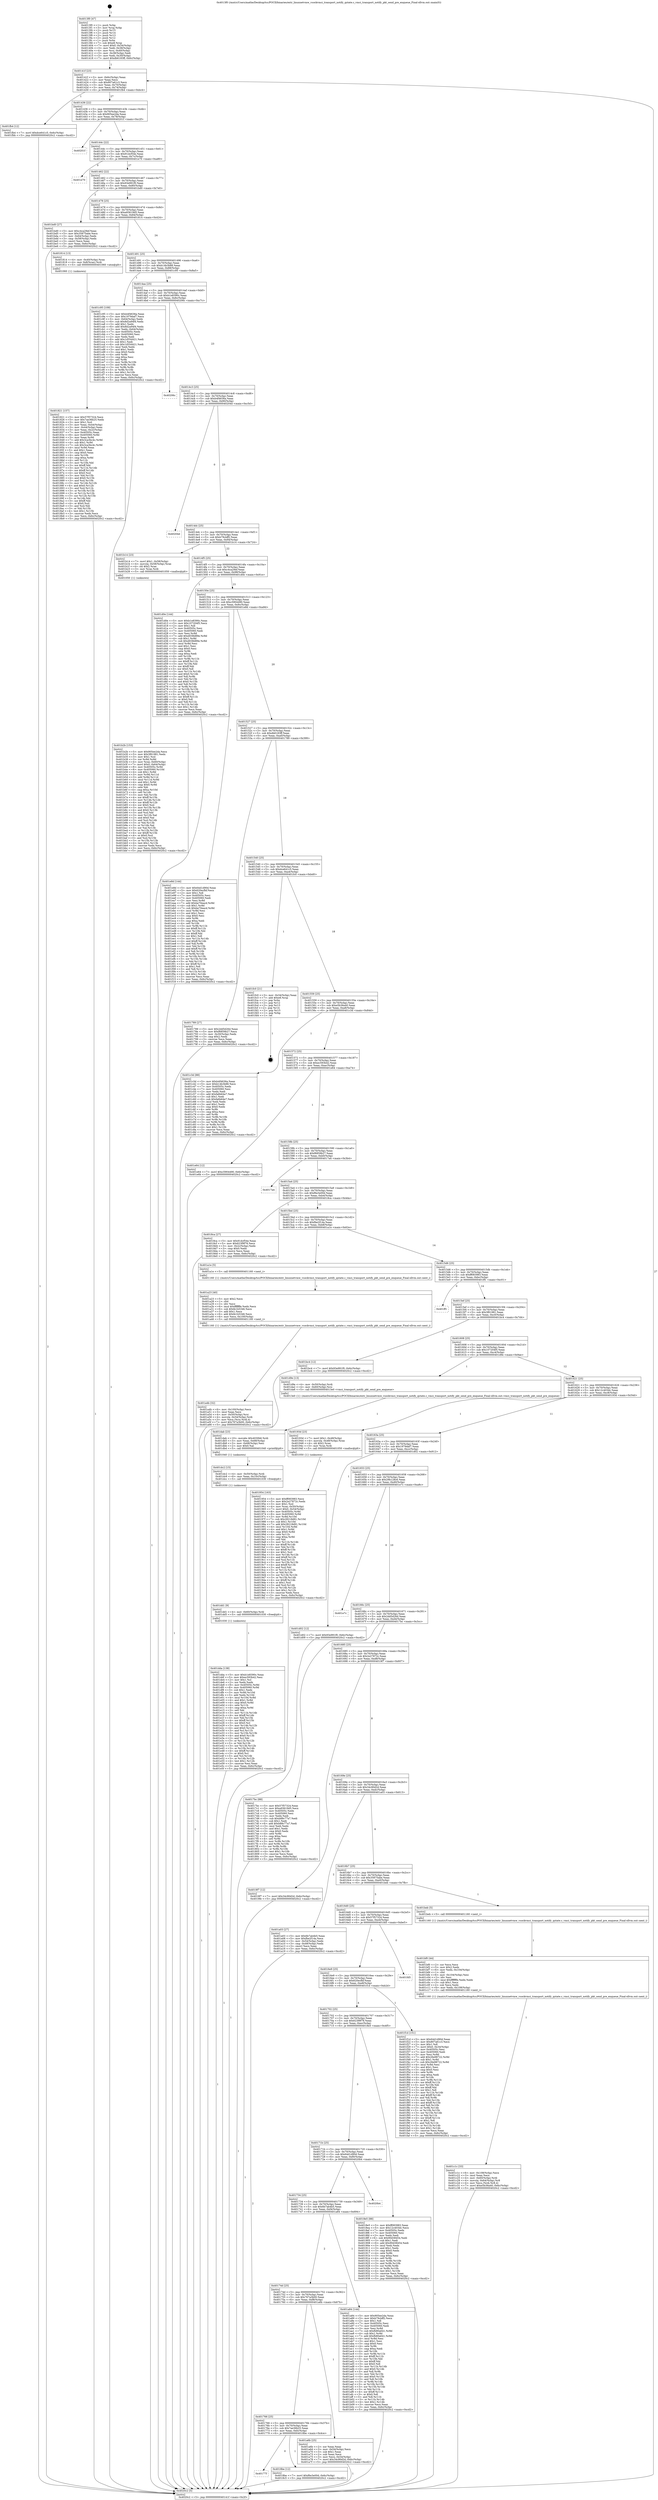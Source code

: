 digraph "0x4013f0" {
  label = "0x4013f0 (/mnt/c/Users/mathe/Desktop/tcc/POCII/binaries/extr_linuxnetvmw_vsockvmci_transport_notify_qstate.c_vmci_transport_notify_pkt_send_pre_enqueue_Final-ollvm.out::main(0))"
  labelloc = "t"
  node[shape=record]

  Entry [label="",width=0.3,height=0.3,shape=circle,fillcolor=black,style=filled]
  "0x40141f" [label="{
     0x40141f [23]\l
     | [instrs]\l
     &nbsp;&nbsp;0x40141f \<+3\>: mov -0x6c(%rbp),%eax\l
     &nbsp;&nbsp;0x401422 \<+2\>: mov %eax,%ecx\l
     &nbsp;&nbsp;0x401424 \<+6\>: sub $0x807a61c3,%ecx\l
     &nbsp;&nbsp;0x40142a \<+3\>: mov %eax,-0x70(%rbp)\l
     &nbsp;&nbsp;0x40142d \<+3\>: mov %ecx,-0x74(%rbp)\l
     &nbsp;&nbsp;0x401430 \<+6\>: je 0000000000401fb4 \<main+0xbc4\>\l
  }"]
  "0x401fb4" [label="{
     0x401fb4 [12]\l
     | [instrs]\l
     &nbsp;&nbsp;0x401fb4 \<+7\>: movl $0xdce641c5,-0x6c(%rbp)\l
     &nbsp;&nbsp;0x401fbb \<+5\>: jmp 00000000004020c2 \<main+0xcd2\>\l
  }"]
  "0x401436" [label="{
     0x401436 [22]\l
     | [instrs]\l
     &nbsp;&nbsp;0x401436 \<+5\>: jmp 000000000040143b \<main+0x4b\>\l
     &nbsp;&nbsp;0x40143b \<+3\>: mov -0x70(%rbp),%eax\l
     &nbsp;&nbsp;0x40143e \<+5\>: sub $0x905ee2da,%eax\l
     &nbsp;&nbsp;0x401443 \<+3\>: mov %eax,-0x78(%rbp)\l
     &nbsp;&nbsp;0x401446 \<+6\>: je 000000000040201f \<main+0xc2f\>\l
  }"]
  Exit [label="",width=0.3,height=0.3,shape=circle,fillcolor=black,style=filled,peripheries=2]
  "0x40201f" [label="{
     0x40201f\l
  }", style=dashed]
  "0x40144c" [label="{
     0x40144c [22]\l
     | [instrs]\l
     &nbsp;&nbsp;0x40144c \<+5\>: jmp 0000000000401451 \<main+0x61\>\l
     &nbsp;&nbsp;0x401451 \<+3\>: mov -0x70(%rbp),%eax\l
     &nbsp;&nbsp;0x401454 \<+5\>: sub $0x91dcf54e,%eax\l
     &nbsp;&nbsp;0x401459 \<+3\>: mov %eax,-0x7c(%rbp)\l
     &nbsp;&nbsp;0x40145c \<+6\>: je 0000000000401e70 \<main+0xa80\>\l
  }"]
  "0x401dda" [label="{
     0x401dda [138]\l
     | [instrs]\l
     &nbsp;&nbsp;0x401dda \<+5\>: mov $0xb1e8390c,%eax\l
     &nbsp;&nbsp;0x401ddf \<+5\>: mov $0xec593b42,%esi\l
     &nbsp;&nbsp;0x401de4 \<+2\>: mov $0x1,%cl\l
     &nbsp;&nbsp;0x401de6 \<+2\>: xor %edx,%edx\l
     &nbsp;&nbsp;0x401de8 \<+8\>: mov 0x40505c,%r8d\l
     &nbsp;&nbsp;0x401df0 \<+8\>: mov 0x405060,%r9d\l
     &nbsp;&nbsp;0x401df8 \<+3\>: sub $0x1,%edx\l
     &nbsp;&nbsp;0x401dfb \<+3\>: mov %r8d,%r10d\l
     &nbsp;&nbsp;0x401dfe \<+3\>: add %edx,%r10d\l
     &nbsp;&nbsp;0x401e01 \<+4\>: imul %r10d,%r8d\l
     &nbsp;&nbsp;0x401e05 \<+4\>: and $0x1,%r8d\l
     &nbsp;&nbsp;0x401e09 \<+4\>: cmp $0x0,%r8d\l
     &nbsp;&nbsp;0x401e0d \<+4\>: sete %r11b\l
     &nbsp;&nbsp;0x401e11 \<+4\>: cmp $0xa,%r9d\l
     &nbsp;&nbsp;0x401e15 \<+3\>: setl %bl\l
     &nbsp;&nbsp;0x401e18 \<+3\>: mov %r11b,%r14b\l
     &nbsp;&nbsp;0x401e1b \<+4\>: xor $0xff,%r14b\l
     &nbsp;&nbsp;0x401e1f \<+3\>: mov %bl,%r15b\l
     &nbsp;&nbsp;0x401e22 \<+4\>: xor $0xff,%r15b\l
     &nbsp;&nbsp;0x401e26 \<+3\>: xor $0x0,%cl\l
     &nbsp;&nbsp;0x401e29 \<+3\>: mov %r14b,%r12b\l
     &nbsp;&nbsp;0x401e2c \<+4\>: and $0x0,%r12b\l
     &nbsp;&nbsp;0x401e30 \<+3\>: and %cl,%r11b\l
     &nbsp;&nbsp;0x401e33 \<+3\>: mov %r15b,%r13b\l
     &nbsp;&nbsp;0x401e36 \<+4\>: and $0x0,%r13b\l
     &nbsp;&nbsp;0x401e3a \<+2\>: and %cl,%bl\l
     &nbsp;&nbsp;0x401e3c \<+3\>: or %r11b,%r12b\l
     &nbsp;&nbsp;0x401e3f \<+3\>: or %bl,%r13b\l
     &nbsp;&nbsp;0x401e42 \<+3\>: xor %r13b,%r12b\l
     &nbsp;&nbsp;0x401e45 \<+3\>: or %r15b,%r14b\l
     &nbsp;&nbsp;0x401e48 \<+4\>: xor $0xff,%r14b\l
     &nbsp;&nbsp;0x401e4c \<+3\>: or $0x0,%cl\l
     &nbsp;&nbsp;0x401e4f \<+3\>: and %cl,%r14b\l
     &nbsp;&nbsp;0x401e52 \<+3\>: or %r14b,%r12b\l
     &nbsp;&nbsp;0x401e55 \<+4\>: test $0x1,%r12b\l
     &nbsp;&nbsp;0x401e59 \<+3\>: cmovne %esi,%eax\l
     &nbsp;&nbsp;0x401e5c \<+3\>: mov %eax,-0x6c(%rbp)\l
     &nbsp;&nbsp;0x401e5f \<+5\>: jmp 00000000004020c2 \<main+0xcd2\>\l
  }"]
  "0x401e70" [label="{
     0x401e70\l
  }", style=dashed]
  "0x401462" [label="{
     0x401462 [22]\l
     | [instrs]\l
     &nbsp;&nbsp;0x401462 \<+5\>: jmp 0000000000401467 \<main+0x77\>\l
     &nbsp;&nbsp;0x401467 \<+3\>: mov -0x70(%rbp),%eax\l
     &nbsp;&nbsp;0x40146a \<+5\>: sub $0x93e991f0,%eax\l
     &nbsp;&nbsp;0x40146f \<+3\>: mov %eax,-0x80(%rbp)\l
     &nbsp;&nbsp;0x401472 \<+6\>: je 0000000000401bd0 \<main+0x7e0\>\l
  }"]
  "0x401dd1" [label="{
     0x401dd1 [9]\l
     | [instrs]\l
     &nbsp;&nbsp;0x401dd1 \<+4\>: mov -0x60(%rbp),%rdi\l
     &nbsp;&nbsp;0x401dd5 \<+5\>: call 0000000000401030 \<free@plt\>\l
     | [calls]\l
     &nbsp;&nbsp;0x401030 \{1\} (unknown)\l
  }"]
  "0x401bd0" [label="{
     0x401bd0 [27]\l
     | [instrs]\l
     &nbsp;&nbsp;0x401bd0 \<+5\>: mov $0xc4ca29ef,%eax\l
     &nbsp;&nbsp;0x401bd5 \<+5\>: mov $0x35875abe,%ecx\l
     &nbsp;&nbsp;0x401bda \<+3\>: mov -0x64(%rbp),%edx\l
     &nbsp;&nbsp;0x401bdd \<+3\>: cmp -0x58(%rbp),%edx\l
     &nbsp;&nbsp;0x401be0 \<+3\>: cmovl %ecx,%eax\l
     &nbsp;&nbsp;0x401be3 \<+3\>: mov %eax,-0x6c(%rbp)\l
     &nbsp;&nbsp;0x401be6 \<+5\>: jmp 00000000004020c2 \<main+0xcd2\>\l
  }"]
  "0x401478" [label="{
     0x401478 [25]\l
     | [instrs]\l
     &nbsp;&nbsp;0x401478 \<+5\>: jmp 000000000040147d \<main+0x8d\>\l
     &nbsp;&nbsp;0x40147d \<+3\>: mov -0x70(%rbp),%eax\l
     &nbsp;&nbsp;0x401480 \<+5\>: sub $0xa93619d5,%eax\l
     &nbsp;&nbsp;0x401485 \<+6\>: mov %eax,-0x84(%rbp)\l
     &nbsp;&nbsp;0x40148b \<+6\>: je 0000000000401814 \<main+0x424\>\l
  }"]
  "0x401dc2" [label="{
     0x401dc2 [15]\l
     | [instrs]\l
     &nbsp;&nbsp;0x401dc2 \<+4\>: mov -0x50(%rbp),%rdi\l
     &nbsp;&nbsp;0x401dc6 \<+6\>: mov %eax,-0x10c(%rbp)\l
     &nbsp;&nbsp;0x401dcc \<+5\>: call 0000000000401030 \<free@plt\>\l
     | [calls]\l
     &nbsp;&nbsp;0x401030 \{1\} (unknown)\l
  }"]
  "0x401814" [label="{
     0x401814 [13]\l
     | [instrs]\l
     &nbsp;&nbsp;0x401814 \<+4\>: mov -0x40(%rbp),%rax\l
     &nbsp;&nbsp;0x401818 \<+4\>: mov 0x8(%rax),%rdi\l
     &nbsp;&nbsp;0x40181c \<+5\>: call 0000000000401060 \<atoi@plt\>\l
     | [calls]\l
     &nbsp;&nbsp;0x401060 \{1\} (unknown)\l
  }"]
  "0x401491" [label="{
     0x401491 [25]\l
     | [instrs]\l
     &nbsp;&nbsp;0x401491 \<+5\>: jmp 0000000000401496 \<main+0xa6\>\l
     &nbsp;&nbsp;0x401496 \<+3\>: mov -0x70(%rbp),%eax\l
     &nbsp;&nbsp;0x401499 \<+5\>: sub $0xb14b3b88,%eax\l
     &nbsp;&nbsp;0x40149e \<+6\>: mov %eax,-0x88(%rbp)\l
     &nbsp;&nbsp;0x4014a4 \<+6\>: je 0000000000401c95 \<main+0x8a5\>\l
  }"]
  "0x401dab" [label="{
     0x401dab [23]\l
     | [instrs]\l
     &nbsp;&nbsp;0x401dab \<+10\>: movabs $0x4030b6,%rdi\l
     &nbsp;&nbsp;0x401db5 \<+3\>: mov %eax,-0x68(%rbp)\l
     &nbsp;&nbsp;0x401db8 \<+3\>: mov -0x68(%rbp),%esi\l
     &nbsp;&nbsp;0x401dbb \<+2\>: mov $0x0,%al\l
     &nbsp;&nbsp;0x401dbd \<+5\>: call 0000000000401040 \<printf@plt\>\l
     | [calls]\l
     &nbsp;&nbsp;0x401040 \{1\} (unknown)\l
  }"]
  "0x401c95" [label="{
     0x401c95 [109]\l
     | [instrs]\l
     &nbsp;&nbsp;0x401c95 \<+5\>: mov $0xb4f4636a,%eax\l
     &nbsp;&nbsp;0x401c9a \<+5\>: mov $0x1979daf7,%ecx\l
     &nbsp;&nbsp;0x401c9f \<+3\>: mov -0x64(%rbp),%edx\l
     &nbsp;&nbsp;0x401ca2 \<+6\>: sub $0x8d2a94f4,%edx\l
     &nbsp;&nbsp;0x401ca8 \<+3\>: add $0x1,%edx\l
     &nbsp;&nbsp;0x401cab \<+6\>: add $0x8d2a94f4,%edx\l
     &nbsp;&nbsp;0x401cb1 \<+3\>: mov %edx,-0x64(%rbp)\l
     &nbsp;&nbsp;0x401cb4 \<+7\>: mov 0x40505c,%edx\l
     &nbsp;&nbsp;0x401cbb \<+7\>: mov 0x405060,%esi\l
     &nbsp;&nbsp;0x401cc2 \<+2\>: mov %edx,%edi\l
     &nbsp;&nbsp;0x401cc4 \<+6\>: add $0x1d55d421,%edi\l
     &nbsp;&nbsp;0x401cca \<+3\>: sub $0x1,%edi\l
     &nbsp;&nbsp;0x401ccd \<+6\>: sub $0x1d55d421,%edi\l
     &nbsp;&nbsp;0x401cd3 \<+3\>: imul %edi,%edx\l
     &nbsp;&nbsp;0x401cd6 \<+3\>: and $0x1,%edx\l
     &nbsp;&nbsp;0x401cd9 \<+3\>: cmp $0x0,%edx\l
     &nbsp;&nbsp;0x401cdc \<+4\>: sete %r8b\l
     &nbsp;&nbsp;0x401ce0 \<+3\>: cmp $0xa,%esi\l
     &nbsp;&nbsp;0x401ce3 \<+4\>: setl %r9b\l
     &nbsp;&nbsp;0x401ce7 \<+3\>: mov %r8b,%r10b\l
     &nbsp;&nbsp;0x401cea \<+3\>: and %r9b,%r10b\l
     &nbsp;&nbsp;0x401ced \<+3\>: xor %r9b,%r8b\l
     &nbsp;&nbsp;0x401cf0 \<+3\>: or %r8b,%r10b\l
     &nbsp;&nbsp;0x401cf3 \<+4\>: test $0x1,%r10b\l
     &nbsp;&nbsp;0x401cf7 \<+3\>: cmovne %ecx,%eax\l
     &nbsp;&nbsp;0x401cfa \<+3\>: mov %eax,-0x6c(%rbp)\l
     &nbsp;&nbsp;0x401cfd \<+5\>: jmp 00000000004020c2 \<main+0xcd2\>\l
  }"]
  "0x4014aa" [label="{
     0x4014aa [25]\l
     | [instrs]\l
     &nbsp;&nbsp;0x4014aa \<+5\>: jmp 00000000004014af \<main+0xbf\>\l
     &nbsp;&nbsp;0x4014af \<+3\>: mov -0x70(%rbp),%eax\l
     &nbsp;&nbsp;0x4014b2 \<+5\>: sub $0xb1e8390c,%eax\l
     &nbsp;&nbsp;0x4014b7 \<+6\>: mov %eax,-0x8c(%rbp)\l
     &nbsp;&nbsp;0x4014bd \<+6\>: je 000000000040206c \<main+0xc7c\>\l
  }"]
  "0x401c1c" [label="{
     0x401c1c [33]\l
     | [instrs]\l
     &nbsp;&nbsp;0x401c1c \<+6\>: mov -0x108(%rbp),%ecx\l
     &nbsp;&nbsp;0x401c22 \<+3\>: imul %eax,%ecx\l
     &nbsp;&nbsp;0x401c25 \<+4\>: mov -0x60(%rbp),%rdi\l
     &nbsp;&nbsp;0x401c29 \<+4\>: movslq -0x64(%rbp),%r8\l
     &nbsp;&nbsp;0x401c2d \<+4\>: mov %ecx,(%rdi,%r8,4)\l
     &nbsp;&nbsp;0x401c31 \<+7\>: movl $0xe5b36a40,-0x6c(%rbp)\l
     &nbsp;&nbsp;0x401c38 \<+5\>: jmp 00000000004020c2 \<main+0xcd2\>\l
  }"]
  "0x40206c" [label="{
     0x40206c\l
  }", style=dashed]
  "0x4014c3" [label="{
     0x4014c3 [25]\l
     | [instrs]\l
     &nbsp;&nbsp;0x4014c3 \<+5\>: jmp 00000000004014c8 \<main+0xd8\>\l
     &nbsp;&nbsp;0x4014c8 \<+3\>: mov -0x70(%rbp),%eax\l
     &nbsp;&nbsp;0x4014cb \<+5\>: sub $0xb4f4636a,%eax\l
     &nbsp;&nbsp;0x4014d0 \<+6\>: mov %eax,-0x90(%rbp)\l
     &nbsp;&nbsp;0x4014d6 \<+6\>: je 000000000040204d \<main+0xc5d\>\l
  }"]
  "0x401bf0" [label="{
     0x401bf0 [44]\l
     | [instrs]\l
     &nbsp;&nbsp;0x401bf0 \<+2\>: xor %ecx,%ecx\l
     &nbsp;&nbsp;0x401bf2 \<+5\>: mov $0x2,%edx\l
     &nbsp;&nbsp;0x401bf7 \<+6\>: mov %edx,-0x104(%rbp)\l
     &nbsp;&nbsp;0x401bfd \<+1\>: cltd\l
     &nbsp;&nbsp;0x401bfe \<+6\>: mov -0x104(%rbp),%esi\l
     &nbsp;&nbsp;0x401c04 \<+2\>: idiv %esi\l
     &nbsp;&nbsp;0x401c06 \<+6\>: imul $0xfffffffe,%edx,%edx\l
     &nbsp;&nbsp;0x401c0c \<+3\>: sub $0x1,%ecx\l
     &nbsp;&nbsp;0x401c0f \<+2\>: sub %ecx,%edx\l
     &nbsp;&nbsp;0x401c11 \<+6\>: mov %edx,-0x108(%rbp)\l
     &nbsp;&nbsp;0x401c17 \<+5\>: call 0000000000401160 \<next_i\>\l
     | [calls]\l
     &nbsp;&nbsp;0x401160 \{1\} (/mnt/c/Users/mathe/Desktop/tcc/POCII/binaries/extr_linuxnetvmw_vsockvmci_transport_notify_qstate.c_vmci_transport_notify_pkt_send_pre_enqueue_Final-ollvm.out::next_i)\l
  }"]
  "0x40204d" [label="{
     0x40204d\l
  }", style=dashed]
  "0x4014dc" [label="{
     0x4014dc [25]\l
     | [instrs]\l
     &nbsp;&nbsp;0x4014dc \<+5\>: jmp 00000000004014e1 \<main+0xf1\>\l
     &nbsp;&nbsp;0x4014e1 \<+3\>: mov -0x70(%rbp),%eax\l
     &nbsp;&nbsp;0x4014e4 \<+5\>: sub $0xb79cbff2,%eax\l
     &nbsp;&nbsp;0x4014e9 \<+6\>: mov %eax,-0x94(%rbp)\l
     &nbsp;&nbsp;0x4014ef \<+6\>: je 0000000000401b14 \<main+0x724\>\l
  }"]
  "0x401b2b" [label="{
     0x401b2b [153]\l
     | [instrs]\l
     &nbsp;&nbsp;0x401b2b \<+5\>: mov $0x905ee2da,%ecx\l
     &nbsp;&nbsp;0x401b30 \<+5\>: mov $0x3f61981,%edx\l
     &nbsp;&nbsp;0x401b35 \<+3\>: mov $0x1,%sil\l
     &nbsp;&nbsp;0x401b38 \<+3\>: xor %r8d,%r8d\l
     &nbsp;&nbsp;0x401b3b \<+4\>: mov %rax,-0x60(%rbp)\l
     &nbsp;&nbsp;0x401b3f \<+7\>: movl $0x0,-0x64(%rbp)\l
     &nbsp;&nbsp;0x401b46 \<+8\>: mov 0x40505c,%r9d\l
     &nbsp;&nbsp;0x401b4e \<+8\>: mov 0x405060,%r10d\l
     &nbsp;&nbsp;0x401b56 \<+4\>: sub $0x1,%r8d\l
     &nbsp;&nbsp;0x401b5a \<+3\>: mov %r9d,%r11d\l
     &nbsp;&nbsp;0x401b5d \<+3\>: add %r8d,%r11d\l
     &nbsp;&nbsp;0x401b60 \<+4\>: imul %r11d,%r9d\l
     &nbsp;&nbsp;0x401b64 \<+4\>: and $0x1,%r9d\l
     &nbsp;&nbsp;0x401b68 \<+4\>: cmp $0x0,%r9d\l
     &nbsp;&nbsp;0x401b6c \<+3\>: sete %bl\l
     &nbsp;&nbsp;0x401b6f \<+4\>: cmp $0xa,%r10d\l
     &nbsp;&nbsp;0x401b73 \<+4\>: setl %r14b\l
     &nbsp;&nbsp;0x401b77 \<+3\>: mov %bl,%r15b\l
     &nbsp;&nbsp;0x401b7a \<+4\>: xor $0xff,%r15b\l
     &nbsp;&nbsp;0x401b7e \<+3\>: mov %r14b,%r12b\l
     &nbsp;&nbsp;0x401b81 \<+4\>: xor $0xff,%r12b\l
     &nbsp;&nbsp;0x401b85 \<+4\>: xor $0x0,%sil\l
     &nbsp;&nbsp;0x401b89 \<+3\>: mov %r15b,%r13b\l
     &nbsp;&nbsp;0x401b8c \<+4\>: and $0x0,%r13b\l
     &nbsp;&nbsp;0x401b90 \<+3\>: and %sil,%bl\l
     &nbsp;&nbsp;0x401b93 \<+3\>: mov %r12b,%al\l
     &nbsp;&nbsp;0x401b96 \<+2\>: and $0x0,%al\l
     &nbsp;&nbsp;0x401b98 \<+3\>: and %sil,%r14b\l
     &nbsp;&nbsp;0x401b9b \<+3\>: or %bl,%r13b\l
     &nbsp;&nbsp;0x401b9e \<+3\>: or %r14b,%al\l
     &nbsp;&nbsp;0x401ba1 \<+3\>: xor %al,%r13b\l
     &nbsp;&nbsp;0x401ba4 \<+3\>: or %r12b,%r15b\l
     &nbsp;&nbsp;0x401ba7 \<+4\>: xor $0xff,%r15b\l
     &nbsp;&nbsp;0x401bab \<+4\>: or $0x0,%sil\l
     &nbsp;&nbsp;0x401baf \<+3\>: and %sil,%r15b\l
     &nbsp;&nbsp;0x401bb2 \<+3\>: or %r15b,%r13b\l
     &nbsp;&nbsp;0x401bb5 \<+4\>: test $0x1,%r13b\l
     &nbsp;&nbsp;0x401bb9 \<+3\>: cmovne %edx,%ecx\l
     &nbsp;&nbsp;0x401bbc \<+3\>: mov %ecx,-0x6c(%rbp)\l
     &nbsp;&nbsp;0x401bbf \<+5\>: jmp 00000000004020c2 \<main+0xcd2\>\l
  }"]
  "0x401b14" [label="{
     0x401b14 [23]\l
     | [instrs]\l
     &nbsp;&nbsp;0x401b14 \<+7\>: movl $0x1,-0x58(%rbp)\l
     &nbsp;&nbsp;0x401b1b \<+4\>: movslq -0x58(%rbp),%rax\l
     &nbsp;&nbsp;0x401b1f \<+4\>: shl $0x2,%rax\l
     &nbsp;&nbsp;0x401b23 \<+3\>: mov %rax,%rdi\l
     &nbsp;&nbsp;0x401b26 \<+5\>: call 0000000000401050 \<malloc@plt\>\l
     | [calls]\l
     &nbsp;&nbsp;0x401050 \{1\} (unknown)\l
  }"]
  "0x4014f5" [label="{
     0x4014f5 [25]\l
     | [instrs]\l
     &nbsp;&nbsp;0x4014f5 \<+5\>: jmp 00000000004014fa \<main+0x10a\>\l
     &nbsp;&nbsp;0x4014fa \<+3\>: mov -0x70(%rbp),%eax\l
     &nbsp;&nbsp;0x4014fd \<+5\>: sub $0xc4ca29ef,%eax\l
     &nbsp;&nbsp;0x401502 \<+6\>: mov %eax,-0x98(%rbp)\l
     &nbsp;&nbsp;0x401508 \<+6\>: je 0000000000401d0e \<main+0x91e\>\l
  }"]
  "0x401a4b" [label="{
     0x401a4b [32]\l
     | [instrs]\l
     &nbsp;&nbsp;0x401a4b \<+6\>: mov -0x100(%rbp),%ecx\l
     &nbsp;&nbsp;0x401a51 \<+3\>: imul %eax,%ecx\l
     &nbsp;&nbsp;0x401a54 \<+4\>: mov -0x50(%rbp),%rsi\l
     &nbsp;&nbsp;0x401a58 \<+4\>: movslq -0x54(%rbp),%rdi\l
     &nbsp;&nbsp;0x401a5c \<+3\>: mov %ecx,(%rsi,%rdi,4)\l
     &nbsp;&nbsp;0x401a5f \<+7\>: movl $0x767a3b00,-0x6c(%rbp)\l
     &nbsp;&nbsp;0x401a66 \<+5\>: jmp 00000000004020c2 \<main+0xcd2\>\l
  }"]
  "0x401d0e" [label="{
     0x401d0e [144]\l
     | [instrs]\l
     &nbsp;&nbsp;0x401d0e \<+5\>: mov $0xb1e8390c,%eax\l
     &nbsp;&nbsp;0x401d13 \<+5\>: mov $0x107204f5,%ecx\l
     &nbsp;&nbsp;0x401d18 \<+2\>: mov $0x1,%dl\l
     &nbsp;&nbsp;0x401d1a \<+7\>: mov 0x40505c,%esi\l
     &nbsp;&nbsp;0x401d21 \<+7\>: mov 0x405060,%edi\l
     &nbsp;&nbsp;0x401d28 \<+3\>: mov %esi,%r8d\l
     &nbsp;&nbsp;0x401d2b \<+7\>: add $0xd038d89e,%r8d\l
     &nbsp;&nbsp;0x401d32 \<+4\>: sub $0x1,%r8d\l
     &nbsp;&nbsp;0x401d36 \<+7\>: sub $0xd038d89e,%r8d\l
     &nbsp;&nbsp;0x401d3d \<+4\>: imul %r8d,%esi\l
     &nbsp;&nbsp;0x401d41 \<+3\>: and $0x1,%esi\l
     &nbsp;&nbsp;0x401d44 \<+3\>: cmp $0x0,%esi\l
     &nbsp;&nbsp;0x401d47 \<+4\>: sete %r9b\l
     &nbsp;&nbsp;0x401d4b \<+3\>: cmp $0xa,%edi\l
     &nbsp;&nbsp;0x401d4e \<+4\>: setl %r10b\l
     &nbsp;&nbsp;0x401d52 \<+3\>: mov %r9b,%r11b\l
     &nbsp;&nbsp;0x401d55 \<+4\>: xor $0xff,%r11b\l
     &nbsp;&nbsp;0x401d59 \<+3\>: mov %r10b,%bl\l
     &nbsp;&nbsp;0x401d5c \<+3\>: xor $0xff,%bl\l
     &nbsp;&nbsp;0x401d5f \<+3\>: xor $0x0,%dl\l
     &nbsp;&nbsp;0x401d62 \<+3\>: mov %r11b,%r14b\l
     &nbsp;&nbsp;0x401d65 \<+4\>: and $0x0,%r14b\l
     &nbsp;&nbsp;0x401d69 \<+3\>: and %dl,%r9b\l
     &nbsp;&nbsp;0x401d6c \<+3\>: mov %bl,%r15b\l
     &nbsp;&nbsp;0x401d6f \<+4\>: and $0x0,%r15b\l
     &nbsp;&nbsp;0x401d73 \<+3\>: and %dl,%r10b\l
     &nbsp;&nbsp;0x401d76 \<+3\>: or %r9b,%r14b\l
     &nbsp;&nbsp;0x401d79 \<+3\>: or %r10b,%r15b\l
     &nbsp;&nbsp;0x401d7c \<+3\>: xor %r15b,%r14b\l
     &nbsp;&nbsp;0x401d7f \<+3\>: or %bl,%r11b\l
     &nbsp;&nbsp;0x401d82 \<+4\>: xor $0xff,%r11b\l
     &nbsp;&nbsp;0x401d86 \<+3\>: or $0x0,%dl\l
     &nbsp;&nbsp;0x401d89 \<+3\>: and %dl,%r11b\l
     &nbsp;&nbsp;0x401d8c \<+3\>: or %r11b,%r14b\l
     &nbsp;&nbsp;0x401d8f \<+4\>: test $0x1,%r14b\l
     &nbsp;&nbsp;0x401d93 \<+3\>: cmovne %ecx,%eax\l
     &nbsp;&nbsp;0x401d96 \<+3\>: mov %eax,-0x6c(%rbp)\l
     &nbsp;&nbsp;0x401d99 \<+5\>: jmp 00000000004020c2 \<main+0xcd2\>\l
  }"]
  "0x40150e" [label="{
     0x40150e [25]\l
     | [instrs]\l
     &nbsp;&nbsp;0x40150e \<+5\>: jmp 0000000000401513 \<main+0x123\>\l
     &nbsp;&nbsp;0x401513 \<+3\>: mov -0x70(%rbp),%eax\l
     &nbsp;&nbsp;0x401516 \<+5\>: sub $0xc5904490,%eax\l
     &nbsp;&nbsp;0x40151b \<+6\>: mov %eax,-0x9c(%rbp)\l
     &nbsp;&nbsp;0x401521 \<+6\>: je 0000000000401e8d \<main+0xa9d\>\l
  }"]
  "0x401a23" [label="{
     0x401a23 [40]\l
     | [instrs]\l
     &nbsp;&nbsp;0x401a23 \<+5\>: mov $0x2,%ecx\l
     &nbsp;&nbsp;0x401a28 \<+1\>: cltd\l
     &nbsp;&nbsp;0x401a29 \<+2\>: idiv %ecx\l
     &nbsp;&nbsp;0x401a2b \<+6\>: imul $0xfffffffe,%edx,%ecx\l
     &nbsp;&nbsp;0x401a31 \<+6\>: sub $0xfe1b5346,%ecx\l
     &nbsp;&nbsp;0x401a37 \<+3\>: add $0x1,%ecx\l
     &nbsp;&nbsp;0x401a3a \<+6\>: add $0xfe1b5346,%ecx\l
     &nbsp;&nbsp;0x401a40 \<+6\>: mov %ecx,-0x100(%rbp)\l
     &nbsp;&nbsp;0x401a46 \<+5\>: call 0000000000401160 \<next_i\>\l
     | [calls]\l
     &nbsp;&nbsp;0x401160 \{1\} (/mnt/c/Users/mathe/Desktop/tcc/POCII/binaries/extr_linuxnetvmw_vsockvmci_transport_notify_qstate.c_vmci_transport_notify_pkt_send_pre_enqueue_Final-ollvm.out::next_i)\l
  }"]
  "0x401e8d" [label="{
     0x401e8d [144]\l
     | [instrs]\l
     &nbsp;&nbsp;0x401e8d \<+5\>: mov $0x64d1d90d,%eax\l
     &nbsp;&nbsp;0x401e92 \<+5\>: mov $0x620ecfbf,%ecx\l
     &nbsp;&nbsp;0x401e97 \<+2\>: mov $0x1,%dl\l
     &nbsp;&nbsp;0x401e99 \<+7\>: mov 0x40505c,%esi\l
     &nbsp;&nbsp;0x401ea0 \<+7\>: mov 0x405060,%edi\l
     &nbsp;&nbsp;0x401ea7 \<+3\>: mov %esi,%r8d\l
     &nbsp;&nbsp;0x401eaa \<+7\>: add $0xba70eacd,%r8d\l
     &nbsp;&nbsp;0x401eb1 \<+4\>: sub $0x1,%r8d\l
     &nbsp;&nbsp;0x401eb5 \<+7\>: sub $0xba70eacd,%r8d\l
     &nbsp;&nbsp;0x401ebc \<+4\>: imul %r8d,%esi\l
     &nbsp;&nbsp;0x401ec0 \<+3\>: and $0x1,%esi\l
     &nbsp;&nbsp;0x401ec3 \<+3\>: cmp $0x0,%esi\l
     &nbsp;&nbsp;0x401ec6 \<+4\>: sete %r9b\l
     &nbsp;&nbsp;0x401eca \<+3\>: cmp $0xa,%edi\l
     &nbsp;&nbsp;0x401ecd \<+4\>: setl %r10b\l
     &nbsp;&nbsp;0x401ed1 \<+3\>: mov %r9b,%r11b\l
     &nbsp;&nbsp;0x401ed4 \<+4\>: xor $0xff,%r11b\l
     &nbsp;&nbsp;0x401ed8 \<+3\>: mov %r10b,%bl\l
     &nbsp;&nbsp;0x401edb \<+3\>: xor $0xff,%bl\l
     &nbsp;&nbsp;0x401ede \<+3\>: xor $0x1,%dl\l
     &nbsp;&nbsp;0x401ee1 \<+3\>: mov %r11b,%r14b\l
     &nbsp;&nbsp;0x401ee4 \<+4\>: and $0xff,%r14b\l
     &nbsp;&nbsp;0x401ee8 \<+3\>: and %dl,%r9b\l
     &nbsp;&nbsp;0x401eeb \<+3\>: mov %bl,%r15b\l
     &nbsp;&nbsp;0x401eee \<+4\>: and $0xff,%r15b\l
     &nbsp;&nbsp;0x401ef2 \<+3\>: and %dl,%r10b\l
     &nbsp;&nbsp;0x401ef5 \<+3\>: or %r9b,%r14b\l
     &nbsp;&nbsp;0x401ef8 \<+3\>: or %r10b,%r15b\l
     &nbsp;&nbsp;0x401efb \<+3\>: xor %r15b,%r14b\l
     &nbsp;&nbsp;0x401efe \<+3\>: or %bl,%r11b\l
     &nbsp;&nbsp;0x401f01 \<+4\>: xor $0xff,%r11b\l
     &nbsp;&nbsp;0x401f05 \<+3\>: or $0x1,%dl\l
     &nbsp;&nbsp;0x401f08 \<+3\>: and %dl,%r11b\l
     &nbsp;&nbsp;0x401f0b \<+3\>: or %r11b,%r14b\l
     &nbsp;&nbsp;0x401f0e \<+4\>: test $0x1,%r14b\l
     &nbsp;&nbsp;0x401f12 \<+3\>: cmovne %ecx,%eax\l
     &nbsp;&nbsp;0x401f15 \<+3\>: mov %eax,-0x6c(%rbp)\l
     &nbsp;&nbsp;0x401f18 \<+5\>: jmp 00000000004020c2 \<main+0xcd2\>\l
  }"]
  "0x401527" [label="{
     0x401527 [25]\l
     | [instrs]\l
     &nbsp;&nbsp;0x401527 \<+5\>: jmp 000000000040152c \<main+0x13c\>\l
     &nbsp;&nbsp;0x40152c \<+3\>: mov -0x70(%rbp),%eax\l
     &nbsp;&nbsp;0x40152f \<+5\>: sub $0xdb6183ff,%eax\l
     &nbsp;&nbsp;0x401534 \<+6\>: mov %eax,-0xa0(%rbp)\l
     &nbsp;&nbsp;0x40153a \<+6\>: je 0000000000401789 \<main+0x399\>\l
  }"]
  "0x401954" [label="{
     0x401954 [163]\l
     | [instrs]\l
     &nbsp;&nbsp;0x401954 \<+5\>: mov $0xff083983,%ecx\l
     &nbsp;&nbsp;0x401959 \<+5\>: mov $0x2e27872c,%edx\l
     &nbsp;&nbsp;0x40195e \<+3\>: mov $0x1,%sil\l
     &nbsp;&nbsp;0x401961 \<+4\>: mov %rax,-0x50(%rbp)\l
     &nbsp;&nbsp;0x401965 \<+7\>: movl $0x0,-0x54(%rbp)\l
     &nbsp;&nbsp;0x40196c \<+8\>: mov 0x40505c,%r8d\l
     &nbsp;&nbsp;0x401974 \<+8\>: mov 0x405060,%r9d\l
     &nbsp;&nbsp;0x40197c \<+3\>: mov %r8d,%r10d\l
     &nbsp;&nbsp;0x40197f \<+7\>: sub $0x28218d91,%r10d\l
     &nbsp;&nbsp;0x401986 \<+4\>: sub $0x1,%r10d\l
     &nbsp;&nbsp;0x40198a \<+7\>: add $0x28218d91,%r10d\l
     &nbsp;&nbsp;0x401991 \<+4\>: imul %r10d,%r8d\l
     &nbsp;&nbsp;0x401995 \<+4\>: and $0x1,%r8d\l
     &nbsp;&nbsp;0x401999 \<+4\>: cmp $0x0,%r8d\l
     &nbsp;&nbsp;0x40199d \<+4\>: sete %r11b\l
     &nbsp;&nbsp;0x4019a1 \<+4\>: cmp $0xa,%r9d\l
     &nbsp;&nbsp;0x4019a5 \<+3\>: setl %bl\l
     &nbsp;&nbsp;0x4019a8 \<+3\>: mov %r11b,%r14b\l
     &nbsp;&nbsp;0x4019ab \<+4\>: xor $0xff,%r14b\l
     &nbsp;&nbsp;0x4019af \<+3\>: mov %bl,%r15b\l
     &nbsp;&nbsp;0x4019b2 \<+4\>: xor $0xff,%r15b\l
     &nbsp;&nbsp;0x4019b6 \<+4\>: xor $0x1,%sil\l
     &nbsp;&nbsp;0x4019ba \<+3\>: mov %r14b,%r12b\l
     &nbsp;&nbsp;0x4019bd \<+4\>: and $0xff,%r12b\l
     &nbsp;&nbsp;0x4019c1 \<+3\>: and %sil,%r11b\l
     &nbsp;&nbsp;0x4019c4 \<+3\>: mov %r15b,%r13b\l
     &nbsp;&nbsp;0x4019c7 \<+4\>: and $0xff,%r13b\l
     &nbsp;&nbsp;0x4019cb \<+3\>: and %sil,%bl\l
     &nbsp;&nbsp;0x4019ce \<+3\>: or %r11b,%r12b\l
     &nbsp;&nbsp;0x4019d1 \<+3\>: or %bl,%r13b\l
     &nbsp;&nbsp;0x4019d4 \<+3\>: xor %r13b,%r12b\l
     &nbsp;&nbsp;0x4019d7 \<+3\>: or %r15b,%r14b\l
     &nbsp;&nbsp;0x4019da \<+4\>: xor $0xff,%r14b\l
     &nbsp;&nbsp;0x4019de \<+4\>: or $0x1,%sil\l
     &nbsp;&nbsp;0x4019e2 \<+3\>: and %sil,%r14b\l
     &nbsp;&nbsp;0x4019e5 \<+3\>: or %r14b,%r12b\l
     &nbsp;&nbsp;0x4019e8 \<+4\>: test $0x1,%r12b\l
     &nbsp;&nbsp;0x4019ec \<+3\>: cmovne %edx,%ecx\l
     &nbsp;&nbsp;0x4019ef \<+3\>: mov %ecx,-0x6c(%rbp)\l
     &nbsp;&nbsp;0x4019f2 \<+5\>: jmp 00000000004020c2 \<main+0xcd2\>\l
  }"]
  "0x401789" [label="{
     0x401789 [27]\l
     | [instrs]\l
     &nbsp;&nbsp;0x401789 \<+5\>: mov $0x2dd5d26d,%eax\l
     &nbsp;&nbsp;0x40178e \<+5\>: mov $0xf6859b27,%ecx\l
     &nbsp;&nbsp;0x401793 \<+3\>: mov -0x30(%rbp),%edx\l
     &nbsp;&nbsp;0x401796 \<+3\>: cmp $0x2,%edx\l
     &nbsp;&nbsp;0x401799 \<+3\>: cmovne %ecx,%eax\l
     &nbsp;&nbsp;0x40179c \<+3\>: mov %eax,-0x6c(%rbp)\l
     &nbsp;&nbsp;0x40179f \<+5\>: jmp 00000000004020c2 \<main+0xcd2\>\l
  }"]
  "0x401540" [label="{
     0x401540 [25]\l
     | [instrs]\l
     &nbsp;&nbsp;0x401540 \<+5\>: jmp 0000000000401545 \<main+0x155\>\l
     &nbsp;&nbsp;0x401545 \<+3\>: mov -0x70(%rbp),%eax\l
     &nbsp;&nbsp;0x401548 \<+5\>: sub $0xdce641c5,%eax\l
     &nbsp;&nbsp;0x40154d \<+6\>: mov %eax,-0xa4(%rbp)\l
     &nbsp;&nbsp;0x401553 \<+6\>: je 0000000000401fc0 \<main+0xbd0\>\l
  }"]
  "0x4020c2" [label="{
     0x4020c2 [5]\l
     | [instrs]\l
     &nbsp;&nbsp;0x4020c2 \<+5\>: jmp 000000000040141f \<main+0x2f\>\l
  }"]
  "0x4013f0" [label="{
     0x4013f0 [47]\l
     | [instrs]\l
     &nbsp;&nbsp;0x4013f0 \<+1\>: push %rbp\l
     &nbsp;&nbsp;0x4013f1 \<+3\>: mov %rsp,%rbp\l
     &nbsp;&nbsp;0x4013f4 \<+2\>: push %r15\l
     &nbsp;&nbsp;0x4013f6 \<+2\>: push %r14\l
     &nbsp;&nbsp;0x4013f8 \<+2\>: push %r13\l
     &nbsp;&nbsp;0x4013fa \<+2\>: push %r12\l
     &nbsp;&nbsp;0x4013fc \<+1\>: push %rbx\l
     &nbsp;&nbsp;0x4013fd \<+7\>: sub $0xe8,%rsp\l
     &nbsp;&nbsp;0x401404 \<+7\>: movl $0x0,-0x34(%rbp)\l
     &nbsp;&nbsp;0x40140b \<+3\>: mov %edi,-0x38(%rbp)\l
     &nbsp;&nbsp;0x40140e \<+4\>: mov %rsi,-0x40(%rbp)\l
     &nbsp;&nbsp;0x401412 \<+3\>: mov -0x38(%rbp),%edi\l
     &nbsp;&nbsp;0x401415 \<+3\>: mov %edi,-0x30(%rbp)\l
     &nbsp;&nbsp;0x401418 \<+7\>: movl $0xdb6183ff,-0x6c(%rbp)\l
  }"]
  "0x40177f" [label="{
     0x40177f\l
  }", style=dashed]
  "0x401fc0" [label="{
     0x401fc0 [21]\l
     | [instrs]\l
     &nbsp;&nbsp;0x401fc0 \<+3\>: mov -0x34(%rbp),%eax\l
     &nbsp;&nbsp;0x401fc3 \<+7\>: add $0xe8,%rsp\l
     &nbsp;&nbsp;0x401fca \<+1\>: pop %rbx\l
     &nbsp;&nbsp;0x401fcb \<+2\>: pop %r12\l
     &nbsp;&nbsp;0x401fcd \<+2\>: pop %r13\l
     &nbsp;&nbsp;0x401fcf \<+2\>: pop %r14\l
     &nbsp;&nbsp;0x401fd1 \<+2\>: pop %r15\l
     &nbsp;&nbsp;0x401fd3 \<+1\>: pop %rbp\l
     &nbsp;&nbsp;0x401fd4 \<+1\>: ret\l
  }"]
  "0x401559" [label="{
     0x401559 [25]\l
     | [instrs]\l
     &nbsp;&nbsp;0x401559 \<+5\>: jmp 000000000040155e \<main+0x16e\>\l
     &nbsp;&nbsp;0x40155e \<+3\>: mov -0x70(%rbp),%eax\l
     &nbsp;&nbsp;0x401561 \<+5\>: sub $0xe5b36a40,%eax\l
     &nbsp;&nbsp;0x401566 \<+6\>: mov %eax,-0xa8(%rbp)\l
     &nbsp;&nbsp;0x40156c \<+6\>: je 0000000000401c3d \<main+0x84d\>\l
  }"]
  "0x4018be" [label="{
     0x4018be [12]\l
     | [instrs]\l
     &nbsp;&nbsp;0x4018be \<+7\>: movl $0xf6e3e00d,-0x6c(%rbp)\l
     &nbsp;&nbsp;0x4018c5 \<+5\>: jmp 00000000004020c2 \<main+0xcd2\>\l
  }"]
  "0x401c3d" [label="{
     0x401c3d [88]\l
     | [instrs]\l
     &nbsp;&nbsp;0x401c3d \<+5\>: mov $0xb4f4636a,%eax\l
     &nbsp;&nbsp;0x401c42 \<+5\>: mov $0xb14b3b88,%ecx\l
     &nbsp;&nbsp;0x401c47 \<+7\>: mov 0x40505c,%edx\l
     &nbsp;&nbsp;0x401c4e \<+7\>: mov 0x405060,%esi\l
     &nbsp;&nbsp;0x401c55 \<+2\>: mov %edx,%edi\l
     &nbsp;&nbsp;0x401c57 \<+6\>: add $0xfa6b64e7,%edi\l
     &nbsp;&nbsp;0x401c5d \<+3\>: sub $0x1,%edi\l
     &nbsp;&nbsp;0x401c60 \<+6\>: sub $0xfa6b64e7,%edi\l
     &nbsp;&nbsp;0x401c66 \<+3\>: imul %edi,%edx\l
     &nbsp;&nbsp;0x401c69 \<+3\>: and $0x1,%edx\l
     &nbsp;&nbsp;0x401c6c \<+3\>: cmp $0x0,%edx\l
     &nbsp;&nbsp;0x401c6f \<+4\>: sete %r8b\l
     &nbsp;&nbsp;0x401c73 \<+3\>: cmp $0xa,%esi\l
     &nbsp;&nbsp;0x401c76 \<+4\>: setl %r9b\l
     &nbsp;&nbsp;0x401c7a \<+3\>: mov %r8b,%r10b\l
     &nbsp;&nbsp;0x401c7d \<+3\>: and %r9b,%r10b\l
     &nbsp;&nbsp;0x401c80 \<+3\>: xor %r9b,%r8b\l
     &nbsp;&nbsp;0x401c83 \<+3\>: or %r8b,%r10b\l
     &nbsp;&nbsp;0x401c86 \<+4\>: test $0x1,%r10b\l
     &nbsp;&nbsp;0x401c8a \<+3\>: cmovne %ecx,%eax\l
     &nbsp;&nbsp;0x401c8d \<+3\>: mov %eax,-0x6c(%rbp)\l
     &nbsp;&nbsp;0x401c90 \<+5\>: jmp 00000000004020c2 \<main+0xcd2\>\l
  }"]
  "0x401572" [label="{
     0x401572 [25]\l
     | [instrs]\l
     &nbsp;&nbsp;0x401572 \<+5\>: jmp 0000000000401577 \<main+0x187\>\l
     &nbsp;&nbsp;0x401577 \<+3\>: mov -0x70(%rbp),%eax\l
     &nbsp;&nbsp;0x40157a \<+5\>: sub $0xec593b42,%eax\l
     &nbsp;&nbsp;0x40157f \<+6\>: mov %eax,-0xac(%rbp)\l
     &nbsp;&nbsp;0x401585 \<+6\>: je 0000000000401e64 \<main+0xa74\>\l
  }"]
  "0x401766" [label="{
     0x401766 [25]\l
     | [instrs]\l
     &nbsp;&nbsp;0x401766 \<+5\>: jmp 000000000040176b \<main+0x37b\>\l
     &nbsp;&nbsp;0x40176b \<+3\>: mov -0x70(%rbp),%eax\l
     &nbsp;&nbsp;0x40176e \<+5\>: sub $0x7ae36b25,%eax\l
     &nbsp;&nbsp;0x401773 \<+6\>: mov %eax,-0xfc(%rbp)\l
     &nbsp;&nbsp;0x401779 \<+6\>: je 00000000004018be \<main+0x4ce\>\l
  }"]
  "0x401e64" [label="{
     0x401e64 [12]\l
     | [instrs]\l
     &nbsp;&nbsp;0x401e64 \<+7\>: movl $0xc5904490,-0x6c(%rbp)\l
     &nbsp;&nbsp;0x401e6b \<+5\>: jmp 00000000004020c2 \<main+0xcd2\>\l
  }"]
  "0x40158b" [label="{
     0x40158b [25]\l
     | [instrs]\l
     &nbsp;&nbsp;0x40158b \<+5\>: jmp 0000000000401590 \<main+0x1a0\>\l
     &nbsp;&nbsp;0x401590 \<+3\>: mov -0x70(%rbp),%eax\l
     &nbsp;&nbsp;0x401593 \<+5\>: sub $0xf6859b27,%eax\l
     &nbsp;&nbsp;0x401598 \<+6\>: mov %eax,-0xb0(%rbp)\l
     &nbsp;&nbsp;0x40159e \<+6\>: je 00000000004017a4 \<main+0x3b4\>\l
  }"]
  "0x401a6b" [label="{
     0x401a6b [25]\l
     | [instrs]\l
     &nbsp;&nbsp;0x401a6b \<+2\>: xor %eax,%eax\l
     &nbsp;&nbsp;0x401a6d \<+3\>: mov -0x54(%rbp),%ecx\l
     &nbsp;&nbsp;0x401a70 \<+3\>: sub $0x1,%eax\l
     &nbsp;&nbsp;0x401a73 \<+2\>: sub %eax,%ecx\l
     &nbsp;&nbsp;0x401a75 \<+3\>: mov %ecx,-0x54(%rbp)\l
     &nbsp;&nbsp;0x401a78 \<+7\>: movl $0x34c90d2d,-0x6c(%rbp)\l
     &nbsp;&nbsp;0x401a7f \<+5\>: jmp 00000000004020c2 \<main+0xcd2\>\l
  }"]
  "0x4017a4" [label="{
     0x4017a4\l
  }", style=dashed]
  "0x4015a4" [label="{
     0x4015a4 [25]\l
     | [instrs]\l
     &nbsp;&nbsp;0x4015a4 \<+5\>: jmp 00000000004015a9 \<main+0x1b9\>\l
     &nbsp;&nbsp;0x4015a9 \<+3\>: mov -0x70(%rbp),%eax\l
     &nbsp;&nbsp;0x4015ac \<+5\>: sub $0xf6e3e00d,%eax\l
     &nbsp;&nbsp;0x4015b1 \<+6\>: mov %eax,-0xb4(%rbp)\l
     &nbsp;&nbsp;0x4015b7 \<+6\>: je 00000000004018ca \<main+0x4da\>\l
  }"]
  "0x40174d" [label="{
     0x40174d [25]\l
     | [instrs]\l
     &nbsp;&nbsp;0x40174d \<+5\>: jmp 0000000000401752 \<main+0x362\>\l
     &nbsp;&nbsp;0x401752 \<+3\>: mov -0x70(%rbp),%eax\l
     &nbsp;&nbsp;0x401755 \<+5\>: sub $0x767a3b00,%eax\l
     &nbsp;&nbsp;0x40175a \<+6\>: mov %eax,-0xf8(%rbp)\l
     &nbsp;&nbsp;0x401760 \<+6\>: je 0000000000401a6b \<main+0x67b\>\l
  }"]
  "0x4018ca" [label="{
     0x4018ca [27]\l
     | [instrs]\l
     &nbsp;&nbsp;0x4018ca \<+5\>: mov $0x91dcf54e,%eax\l
     &nbsp;&nbsp;0x4018cf \<+5\>: mov $0x623f9f78,%ecx\l
     &nbsp;&nbsp;0x4018d4 \<+3\>: mov -0x2c(%rbp),%edx\l
     &nbsp;&nbsp;0x4018d7 \<+3\>: cmp $0x0,%edx\l
     &nbsp;&nbsp;0x4018da \<+3\>: cmove %ecx,%eax\l
     &nbsp;&nbsp;0x4018dd \<+3\>: mov %eax,-0x6c(%rbp)\l
     &nbsp;&nbsp;0x4018e0 \<+5\>: jmp 00000000004020c2 \<main+0xcd2\>\l
  }"]
  "0x4015bd" [label="{
     0x4015bd [25]\l
     | [instrs]\l
     &nbsp;&nbsp;0x4015bd \<+5\>: jmp 00000000004015c2 \<main+0x1d2\>\l
     &nbsp;&nbsp;0x4015c2 \<+3\>: mov -0x70(%rbp),%eax\l
     &nbsp;&nbsp;0x4015c5 \<+5\>: sub $0xfbe2f14a,%eax\l
     &nbsp;&nbsp;0x4015ca \<+6\>: mov %eax,-0xb8(%rbp)\l
     &nbsp;&nbsp;0x4015d0 \<+6\>: je 0000000000401a1e \<main+0x62e\>\l
  }"]
  "0x401a84" [label="{
     0x401a84 [144]\l
     | [instrs]\l
     &nbsp;&nbsp;0x401a84 \<+5\>: mov $0x905ee2da,%eax\l
     &nbsp;&nbsp;0x401a89 \<+5\>: mov $0xb79cbff2,%ecx\l
     &nbsp;&nbsp;0x401a8e \<+2\>: mov $0x1,%dl\l
     &nbsp;&nbsp;0x401a90 \<+7\>: mov 0x40505c,%esi\l
     &nbsp;&nbsp;0x401a97 \<+7\>: mov 0x405060,%edi\l
     &nbsp;&nbsp;0x401a9e \<+3\>: mov %esi,%r8d\l
     &nbsp;&nbsp;0x401aa1 \<+7\>: sub $0xfb80a641,%r8d\l
     &nbsp;&nbsp;0x401aa8 \<+4\>: sub $0x1,%r8d\l
     &nbsp;&nbsp;0x401aac \<+7\>: add $0xfb80a641,%r8d\l
     &nbsp;&nbsp;0x401ab3 \<+4\>: imul %r8d,%esi\l
     &nbsp;&nbsp;0x401ab7 \<+3\>: and $0x1,%esi\l
     &nbsp;&nbsp;0x401aba \<+3\>: cmp $0x0,%esi\l
     &nbsp;&nbsp;0x401abd \<+4\>: sete %r9b\l
     &nbsp;&nbsp;0x401ac1 \<+3\>: cmp $0xa,%edi\l
     &nbsp;&nbsp;0x401ac4 \<+4\>: setl %r10b\l
     &nbsp;&nbsp;0x401ac8 \<+3\>: mov %r9b,%r11b\l
     &nbsp;&nbsp;0x401acb \<+4\>: xor $0xff,%r11b\l
     &nbsp;&nbsp;0x401acf \<+3\>: mov %r10b,%bl\l
     &nbsp;&nbsp;0x401ad2 \<+3\>: xor $0xff,%bl\l
     &nbsp;&nbsp;0x401ad5 \<+3\>: xor $0x0,%dl\l
     &nbsp;&nbsp;0x401ad8 \<+3\>: mov %r11b,%r14b\l
     &nbsp;&nbsp;0x401adb \<+4\>: and $0x0,%r14b\l
     &nbsp;&nbsp;0x401adf \<+3\>: and %dl,%r9b\l
     &nbsp;&nbsp;0x401ae2 \<+3\>: mov %bl,%r15b\l
     &nbsp;&nbsp;0x401ae5 \<+4\>: and $0x0,%r15b\l
     &nbsp;&nbsp;0x401ae9 \<+3\>: and %dl,%r10b\l
     &nbsp;&nbsp;0x401aec \<+3\>: or %r9b,%r14b\l
     &nbsp;&nbsp;0x401aef \<+3\>: or %r10b,%r15b\l
     &nbsp;&nbsp;0x401af2 \<+3\>: xor %r15b,%r14b\l
     &nbsp;&nbsp;0x401af5 \<+3\>: or %bl,%r11b\l
     &nbsp;&nbsp;0x401af8 \<+4\>: xor $0xff,%r11b\l
     &nbsp;&nbsp;0x401afc \<+3\>: or $0x0,%dl\l
     &nbsp;&nbsp;0x401aff \<+3\>: and %dl,%r11b\l
     &nbsp;&nbsp;0x401b02 \<+3\>: or %r11b,%r14b\l
     &nbsp;&nbsp;0x401b05 \<+4\>: test $0x1,%r14b\l
     &nbsp;&nbsp;0x401b09 \<+3\>: cmovne %ecx,%eax\l
     &nbsp;&nbsp;0x401b0c \<+3\>: mov %eax,-0x6c(%rbp)\l
     &nbsp;&nbsp;0x401b0f \<+5\>: jmp 00000000004020c2 \<main+0xcd2\>\l
  }"]
  "0x401a1e" [label="{
     0x401a1e [5]\l
     | [instrs]\l
     &nbsp;&nbsp;0x401a1e \<+5\>: call 0000000000401160 \<next_i\>\l
     | [calls]\l
     &nbsp;&nbsp;0x401160 \{1\} (/mnt/c/Users/mathe/Desktop/tcc/POCII/binaries/extr_linuxnetvmw_vsockvmci_transport_notify_qstate.c_vmci_transport_notify_pkt_send_pre_enqueue_Final-ollvm.out::next_i)\l
  }"]
  "0x4015d6" [label="{
     0x4015d6 [25]\l
     | [instrs]\l
     &nbsp;&nbsp;0x4015d6 \<+5\>: jmp 00000000004015db \<main+0x1eb\>\l
     &nbsp;&nbsp;0x4015db \<+3\>: mov -0x70(%rbp),%eax\l
     &nbsp;&nbsp;0x4015de \<+5\>: sub $0xff083983,%eax\l
     &nbsp;&nbsp;0x4015e3 \<+6\>: mov %eax,-0xbc(%rbp)\l
     &nbsp;&nbsp;0x4015e9 \<+6\>: je 0000000000401ff1 \<main+0xc01\>\l
  }"]
  "0x401734" [label="{
     0x401734 [25]\l
     | [instrs]\l
     &nbsp;&nbsp;0x401734 \<+5\>: jmp 0000000000401739 \<main+0x349\>\l
     &nbsp;&nbsp;0x401739 \<+3\>: mov -0x70(%rbp),%eax\l
     &nbsp;&nbsp;0x40173c \<+5\>: sub $0x6b7ab4b5,%eax\l
     &nbsp;&nbsp;0x401741 \<+6\>: mov %eax,-0xf4(%rbp)\l
     &nbsp;&nbsp;0x401747 \<+6\>: je 0000000000401a84 \<main+0x694\>\l
  }"]
  "0x401ff1" [label="{
     0x401ff1\l
  }", style=dashed]
  "0x4015ef" [label="{
     0x4015ef [25]\l
     | [instrs]\l
     &nbsp;&nbsp;0x4015ef \<+5\>: jmp 00000000004015f4 \<main+0x204\>\l
     &nbsp;&nbsp;0x4015f4 \<+3\>: mov -0x70(%rbp),%eax\l
     &nbsp;&nbsp;0x4015f7 \<+5\>: sub $0x3f61981,%eax\l
     &nbsp;&nbsp;0x4015fc \<+6\>: mov %eax,-0xc0(%rbp)\l
     &nbsp;&nbsp;0x401602 \<+6\>: je 0000000000401bc4 \<main+0x7d4\>\l
  }"]
  "0x4020b4" [label="{
     0x4020b4\l
  }", style=dashed]
  "0x401bc4" [label="{
     0x401bc4 [12]\l
     | [instrs]\l
     &nbsp;&nbsp;0x401bc4 \<+7\>: movl $0x93e991f0,-0x6c(%rbp)\l
     &nbsp;&nbsp;0x401bcb \<+5\>: jmp 00000000004020c2 \<main+0xcd2\>\l
  }"]
  "0x401608" [label="{
     0x401608 [25]\l
     | [instrs]\l
     &nbsp;&nbsp;0x401608 \<+5\>: jmp 000000000040160d \<main+0x21d\>\l
     &nbsp;&nbsp;0x40160d \<+3\>: mov -0x70(%rbp),%eax\l
     &nbsp;&nbsp;0x401610 \<+5\>: sub $0x107204f5,%eax\l
     &nbsp;&nbsp;0x401615 \<+6\>: mov %eax,-0xc4(%rbp)\l
     &nbsp;&nbsp;0x40161b \<+6\>: je 0000000000401d9e \<main+0x9ae\>\l
  }"]
  "0x40171b" [label="{
     0x40171b [25]\l
     | [instrs]\l
     &nbsp;&nbsp;0x40171b \<+5\>: jmp 0000000000401720 \<main+0x330\>\l
     &nbsp;&nbsp;0x401720 \<+3\>: mov -0x70(%rbp),%eax\l
     &nbsp;&nbsp;0x401723 \<+5\>: sub $0x64d1d90d,%eax\l
     &nbsp;&nbsp;0x401728 \<+6\>: mov %eax,-0xf0(%rbp)\l
     &nbsp;&nbsp;0x40172e \<+6\>: je 00000000004020b4 \<main+0xcc4\>\l
  }"]
  "0x401d9e" [label="{
     0x401d9e [13]\l
     | [instrs]\l
     &nbsp;&nbsp;0x401d9e \<+4\>: mov -0x50(%rbp),%rdi\l
     &nbsp;&nbsp;0x401da2 \<+4\>: mov -0x60(%rbp),%rsi\l
     &nbsp;&nbsp;0x401da6 \<+5\>: call 00000000004013e0 \<vmci_transport_notify_pkt_send_pre_enqueue\>\l
     | [calls]\l
     &nbsp;&nbsp;0x4013e0 \{1\} (/mnt/c/Users/mathe/Desktop/tcc/POCII/binaries/extr_linuxnetvmw_vsockvmci_transport_notify_qstate.c_vmci_transport_notify_pkt_send_pre_enqueue_Final-ollvm.out::vmci_transport_notify_pkt_send_pre_enqueue)\l
  }"]
  "0x401621" [label="{
     0x401621 [25]\l
     | [instrs]\l
     &nbsp;&nbsp;0x401621 \<+5\>: jmp 0000000000401626 \<main+0x236\>\l
     &nbsp;&nbsp;0x401626 \<+3\>: mov -0x70(%rbp),%eax\l
     &nbsp;&nbsp;0x401629 \<+5\>: sub $0x12c403dc,%eax\l
     &nbsp;&nbsp;0x40162e \<+6\>: mov %eax,-0xc8(%rbp)\l
     &nbsp;&nbsp;0x401634 \<+6\>: je 000000000040193d \<main+0x54d\>\l
  }"]
  "0x4018e5" [label="{
     0x4018e5 [88]\l
     | [instrs]\l
     &nbsp;&nbsp;0x4018e5 \<+5\>: mov $0xff083983,%eax\l
     &nbsp;&nbsp;0x4018ea \<+5\>: mov $0x12c403dc,%ecx\l
     &nbsp;&nbsp;0x4018ef \<+7\>: mov 0x40505c,%edx\l
     &nbsp;&nbsp;0x4018f6 \<+7\>: mov 0x405060,%esi\l
     &nbsp;&nbsp;0x4018fd \<+2\>: mov %edx,%edi\l
     &nbsp;&nbsp;0x4018ff \<+6\>: sub $0x90d38454,%edi\l
     &nbsp;&nbsp;0x401905 \<+3\>: sub $0x1,%edi\l
     &nbsp;&nbsp;0x401908 \<+6\>: add $0x90d38454,%edi\l
     &nbsp;&nbsp;0x40190e \<+3\>: imul %edi,%edx\l
     &nbsp;&nbsp;0x401911 \<+3\>: and $0x1,%edx\l
     &nbsp;&nbsp;0x401914 \<+3\>: cmp $0x0,%edx\l
     &nbsp;&nbsp;0x401917 \<+4\>: sete %r8b\l
     &nbsp;&nbsp;0x40191b \<+3\>: cmp $0xa,%esi\l
     &nbsp;&nbsp;0x40191e \<+4\>: setl %r9b\l
     &nbsp;&nbsp;0x401922 \<+3\>: mov %r8b,%r10b\l
     &nbsp;&nbsp;0x401925 \<+3\>: and %r9b,%r10b\l
     &nbsp;&nbsp;0x401928 \<+3\>: xor %r9b,%r8b\l
     &nbsp;&nbsp;0x40192b \<+3\>: or %r8b,%r10b\l
     &nbsp;&nbsp;0x40192e \<+4\>: test $0x1,%r10b\l
     &nbsp;&nbsp;0x401932 \<+3\>: cmovne %ecx,%eax\l
     &nbsp;&nbsp;0x401935 \<+3\>: mov %eax,-0x6c(%rbp)\l
     &nbsp;&nbsp;0x401938 \<+5\>: jmp 00000000004020c2 \<main+0xcd2\>\l
  }"]
  "0x40193d" [label="{
     0x40193d [23]\l
     | [instrs]\l
     &nbsp;&nbsp;0x40193d \<+7\>: movl $0x1,-0x48(%rbp)\l
     &nbsp;&nbsp;0x401944 \<+4\>: movslq -0x48(%rbp),%rax\l
     &nbsp;&nbsp;0x401948 \<+4\>: shl $0x2,%rax\l
     &nbsp;&nbsp;0x40194c \<+3\>: mov %rax,%rdi\l
     &nbsp;&nbsp;0x40194f \<+5\>: call 0000000000401050 \<malloc@plt\>\l
     | [calls]\l
     &nbsp;&nbsp;0x401050 \{1\} (unknown)\l
  }"]
  "0x40163a" [label="{
     0x40163a [25]\l
     | [instrs]\l
     &nbsp;&nbsp;0x40163a \<+5\>: jmp 000000000040163f \<main+0x24f\>\l
     &nbsp;&nbsp;0x40163f \<+3\>: mov -0x70(%rbp),%eax\l
     &nbsp;&nbsp;0x401642 \<+5\>: sub $0x1979daf7,%eax\l
     &nbsp;&nbsp;0x401647 \<+6\>: mov %eax,-0xcc(%rbp)\l
     &nbsp;&nbsp;0x40164d \<+6\>: je 0000000000401d02 \<main+0x912\>\l
  }"]
  "0x401702" [label="{
     0x401702 [25]\l
     | [instrs]\l
     &nbsp;&nbsp;0x401702 \<+5\>: jmp 0000000000401707 \<main+0x317\>\l
     &nbsp;&nbsp;0x401707 \<+3\>: mov -0x70(%rbp),%eax\l
     &nbsp;&nbsp;0x40170a \<+5\>: sub $0x623f9f78,%eax\l
     &nbsp;&nbsp;0x40170f \<+6\>: mov %eax,-0xec(%rbp)\l
     &nbsp;&nbsp;0x401715 \<+6\>: je 00000000004018e5 \<main+0x4f5\>\l
  }"]
  "0x401d02" [label="{
     0x401d02 [12]\l
     | [instrs]\l
     &nbsp;&nbsp;0x401d02 \<+7\>: movl $0x93e991f0,-0x6c(%rbp)\l
     &nbsp;&nbsp;0x401d09 \<+5\>: jmp 00000000004020c2 \<main+0xcd2\>\l
  }"]
  "0x401653" [label="{
     0x401653 [25]\l
     | [instrs]\l
     &nbsp;&nbsp;0x401653 \<+5\>: jmp 0000000000401658 \<main+0x268\>\l
     &nbsp;&nbsp;0x401658 \<+3\>: mov -0x70(%rbp),%eax\l
     &nbsp;&nbsp;0x40165b \<+5\>: sub $0x29b128c6,%eax\l
     &nbsp;&nbsp;0x401660 \<+6\>: mov %eax,-0xd0(%rbp)\l
     &nbsp;&nbsp;0x401666 \<+6\>: je 0000000000401e7c \<main+0xa8c\>\l
  }"]
  "0x401f1d" [label="{
     0x401f1d [151]\l
     | [instrs]\l
     &nbsp;&nbsp;0x401f1d \<+5\>: mov $0x64d1d90d,%eax\l
     &nbsp;&nbsp;0x401f22 \<+5\>: mov $0x807a61c3,%ecx\l
     &nbsp;&nbsp;0x401f27 \<+2\>: mov $0x1,%dl\l
     &nbsp;&nbsp;0x401f29 \<+7\>: movl $0x0,-0x34(%rbp)\l
     &nbsp;&nbsp;0x401f30 \<+7\>: mov 0x40505c,%esi\l
     &nbsp;&nbsp;0x401f37 \<+7\>: mov 0x405060,%edi\l
     &nbsp;&nbsp;0x401f3e \<+3\>: mov %esi,%r8d\l
     &nbsp;&nbsp;0x401f41 \<+7\>: add $0x26e98722,%r8d\l
     &nbsp;&nbsp;0x401f48 \<+4\>: sub $0x1,%r8d\l
     &nbsp;&nbsp;0x401f4c \<+7\>: sub $0x26e98722,%r8d\l
     &nbsp;&nbsp;0x401f53 \<+4\>: imul %r8d,%esi\l
     &nbsp;&nbsp;0x401f57 \<+3\>: and $0x1,%esi\l
     &nbsp;&nbsp;0x401f5a \<+3\>: cmp $0x0,%esi\l
     &nbsp;&nbsp;0x401f5d \<+4\>: sete %r9b\l
     &nbsp;&nbsp;0x401f61 \<+3\>: cmp $0xa,%edi\l
     &nbsp;&nbsp;0x401f64 \<+4\>: setl %r10b\l
     &nbsp;&nbsp;0x401f68 \<+3\>: mov %r9b,%r11b\l
     &nbsp;&nbsp;0x401f6b \<+4\>: xor $0xff,%r11b\l
     &nbsp;&nbsp;0x401f6f \<+3\>: mov %r10b,%bl\l
     &nbsp;&nbsp;0x401f72 \<+3\>: xor $0xff,%bl\l
     &nbsp;&nbsp;0x401f75 \<+3\>: xor $0x1,%dl\l
     &nbsp;&nbsp;0x401f78 \<+3\>: mov %r11b,%r14b\l
     &nbsp;&nbsp;0x401f7b \<+4\>: and $0xff,%r14b\l
     &nbsp;&nbsp;0x401f7f \<+3\>: and %dl,%r9b\l
     &nbsp;&nbsp;0x401f82 \<+3\>: mov %bl,%r15b\l
     &nbsp;&nbsp;0x401f85 \<+4\>: and $0xff,%r15b\l
     &nbsp;&nbsp;0x401f89 \<+3\>: and %dl,%r10b\l
     &nbsp;&nbsp;0x401f8c \<+3\>: or %r9b,%r14b\l
     &nbsp;&nbsp;0x401f8f \<+3\>: or %r10b,%r15b\l
     &nbsp;&nbsp;0x401f92 \<+3\>: xor %r15b,%r14b\l
     &nbsp;&nbsp;0x401f95 \<+3\>: or %bl,%r11b\l
     &nbsp;&nbsp;0x401f98 \<+4\>: xor $0xff,%r11b\l
     &nbsp;&nbsp;0x401f9c \<+3\>: or $0x1,%dl\l
     &nbsp;&nbsp;0x401f9f \<+3\>: and %dl,%r11b\l
     &nbsp;&nbsp;0x401fa2 \<+3\>: or %r11b,%r14b\l
     &nbsp;&nbsp;0x401fa5 \<+4\>: test $0x1,%r14b\l
     &nbsp;&nbsp;0x401fa9 \<+3\>: cmovne %ecx,%eax\l
     &nbsp;&nbsp;0x401fac \<+3\>: mov %eax,-0x6c(%rbp)\l
     &nbsp;&nbsp;0x401faf \<+5\>: jmp 00000000004020c2 \<main+0xcd2\>\l
  }"]
  "0x401e7c" [label="{
     0x401e7c\l
  }", style=dashed]
  "0x40166c" [label="{
     0x40166c [25]\l
     | [instrs]\l
     &nbsp;&nbsp;0x40166c \<+5\>: jmp 0000000000401671 \<main+0x281\>\l
     &nbsp;&nbsp;0x401671 \<+3\>: mov -0x70(%rbp),%eax\l
     &nbsp;&nbsp;0x401674 \<+5\>: sub $0x2dd5d26d,%eax\l
     &nbsp;&nbsp;0x401679 \<+6\>: mov %eax,-0xd4(%rbp)\l
     &nbsp;&nbsp;0x40167f \<+6\>: je 00000000004017bc \<main+0x3cc\>\l
  }"]
  "0x4016e9" [label="{
     0x4016e9 [25]\l
     | [instrs]\l
     &nbsp;&nbsp;0x4016e9 \<+5\>: jmp 00000000004016ee \<main+0x2fe\>\l
     &nbsp;&nbsp;0x4016ee \<+3\>: mov -0x70(%rbp),%eax\l
     &nbsp;&nbsp;0x4016f1 \<+5\>: sub $0x620ecfbf,%eax\l
     &nbsp;&nbsp;0x4016f6 \<+6\>: mov %eax,-0xe8(%rbp)\l
     &nbsp;&nbsp;0x4016fc \<+6\>: je 0000000000401f1d \<main+0xb2d\>\l
  }"]
  "0x4017bc" [label="{
     0x4017bc [88]\l
     | [instrs]\l
     &nbsp;&nbsp;0x4017bc \<+5\>: mov $0x57f57324,%eax\l
     &nbsp;&nbsp;0x4017c1 \<+5\>: mov $0xa93619d5,%ecx\l
     &nbsp;&nbsp;0x4017c6 \<+7\>: mov 0x40505c,%edx\l
     &nbsp;&nbsp;0x4017cd \<+7\>: mov 0x405060,%esi\l
     &nbsp;&nbsp;0x4017d4 \<+2\>: mov %edx,%edi\l
     &nbsp;&nbsp;0x4017d6 \<+6\>: sub $0xb88c77a7,%edi\l
     &nbsp;&nbsp;0x4017dc \<+3\>: sub $0x1,%edi\l
     &nbsp;&nbsp;0x4017df \<+6\>: add $0xb88c77a7,%edi\l
     &nbsp;&nbsp;0x4017e5 \<+3\>: imul %edi,%edx\l
     &nbsp;&nbsp;0x4017e8 \<+3\>: and $0x1,%edx\l
     &nbsp;&nbsp;0x4017eb \<+3\>: cmp $0x0,%edx\l
     &nbsp;&nbsp;0x4017ee \<+4\>: sete %r8b\l
     &nbsp;&nbsp;0x4017f2 \<+3\>: cmp $0xa,%esi\l
     &nbsp;&nbsp;0x4017f5 \<+4\>: setl %r9b\l
     &nbsp;&nbsp;0x4017f9 \<+3\>: mov %r8b,%r10b\l
     &nbsp;&nbsp;0x4017fc \<+3\>: and %r9b,%r10b\l
     &nbsp;&nbsp;0x4017ff \<+3\>: xor %r9b,%r8b\l
     &nbsp;&nbsp;0x401802 \<+3\>: or %r8b,%r10b\l
     &nbsp;&nbsp;0x401805 \<+4\>: test $0x1,%r10b\l
     &nbsp;&nbsp;0x401809 \<+3\>: cmovne %ecx,%eax\l
     &nbsp;&nbsp;0x40180c \<+3\>: mov %eax,-0x6c(%rbp)\l
     &nbsp;&nbsp;0x40180f \<+5\>: jmp 00000000004020c2 \<main+0xcd2\>\l
  }"]
  "0x401685" [label="{
     0x401685 [25]\l
     | [instrs]\l
     &nbsp;&nbsp;0x401685 \<+5\>: jmp 000000000040168a \<main+0x29a\>\l
     &nbsp;&nbsp;0x40168a \<+3\>: mov -0x70(%rbp),%eax\l
     &nbsp;&nbsp;0x40168d \<+5\>: sub $0x2e27872c,%eax\l
     &nbsp;&nbsp;0x401692 \<+6\>: mov %eax,-0xd8(%rbp)\l
     &nbsp;&nbsp;0x401698 \<+6\>: je 00000000004019f7 \<main+0x607\>\l
  }"]
  "0x401821" [label="{
     0x401821 [157]\l
     | [instrs]\l
     &nbsp;&nbsp;0x401821 \<+5\>: mov $0x57f57324,%ecx\l
     &nbsp;&nbsp;0x401826 \<+5\>: mov $0x7ae36b25,%edx\l
     &nbsp;&nbsp;0x40182b \<+3\>: mov $0x1,%sil\l
     &nbsp;&nbsp;0x40182e \<+3\>: mov %eax,-0x44(%rbp)\l
     &nbsp;&nbsp;0x401831 \<+3\>: mov -0x44(%rbp),%eax\l
     &nbsp;&nbsp;0x401834 \<+3\>: mov %eax,-0x2c(%rbp)\l
     &nbsp;&nbsp;0x401837 \<+7\>: mov 0x40505c,%eax\l
     &nbsp;&nbsp;0x40183e \<+8\>: mov 0x405060,%r8d\l
     &nbsp;&nbsp;0x401846 \<+3\>: mov %eax,%r9d\l
     &nbsp;&nbsp;0x401849 \<+7\>: add $0x3ca3bc4c,%r9d\l
     &nbsp;&nbsp;0x401850 \<+4\>: sub $0x1,%r9d\l
     &nbsp;&nbsp;0x401854 \<+7\>: sub $0x3ca3bc4c,%r9d\l
     &nbsp;&nbsp;0x40185b \<+4\>: imul %r9d,%eax\l
     &nbsp;&nbsp;0x40185f \<+3\>: and $0x1,%eax\l
     &nbsp;&nbsp;0x401862 \<+3\>: cmp $0x0,%eax\l
     &nbsp;&nbsp;0x401865 \<+4\>: sete %r10b\l
     &nbsp;&nbsp;0x401869 \<+4\>: cmp $0xa,%r8d\l
     &nbsp;&nbsp;0x40186d \<+4\>: setl %r11b\l
     &nbsp;&nbsp;0x401871 \<+3\>: mov %r10b,%bl\l
     &nbsp;&nbsp;0x401874 \<+3\>: xor $0xff,%bl\l
     &nbsp;&nbsp;0x401877 \<+3\>: mov %r11b,%r14b\l
     &nbsp;&nbsp;0x40187a \<+4\>: xor $0xff,%r14b\l
     &nbsp;&nbsp;0x40187e \<+4\>: xor $0x0,%sil\l
     &nbsp;&nbsp;0x401882 \<+3\>: mov %bl,%r15b\l
     &nbsp;&nbsp;0x401885 \<+4\>: and $0x0,%r15b\l
     &nbsp;&nbsp;0x401889 \<+3\>: and %sil,%r10b\l
     &nbsp;&nbsp;0x40188c \<+3\>: mov %r14b,%r12b\l
     &nbsp;&nbsp;0x40188f \<+4\>: and $0x0,%r12b\l
     &nbsp;&nbsp;0x401893 \<+3\>: and %sil,%r11b\l
     &nbsp;&nbsp;0x401896 \<+3\>: or %r10b,%r15b\l
     &nbsp;&nbsp;0x401899 \<+3\>: or %r11b,%r12b\l
     &nbsp;&nbsp;0x40189c \<+3\>: xor %r12b,%r15b\l
     &nbsp;&nbsp;0x40189f \<+3\>: or %r14b,%bl\l
     &nbsp;&nbsp;0x4018a2 \<+3\>: xor $0xff,%bl\l
     &nbsp;&nbsp;0x4018a5 \<+4\>: or $0x0,%sil\l
     &nbsp;&nbsp;0x4018a9 \<+3\>: and %sil,%bl\l
     &nbsp;&nbsp;0x4018ac \<+3\>: or %bl,%r15b\l
     &nbsp;&nbsp;0x4018af \<+4\>: test $0x1,%r15b\l
     &nbsp;&nbsp;0x4018b3 \<+3\>: cmovne %edx,%ecx\l
     &nbsp;&nbsp;0x4018b6 \<+3\>: mov %ecx,-0x6c(%rbp)\l
     &nbsp;&nbsp;0x4018b9 \<+5\>: jmp 00000000004020c2 \<main+0xcd2\>\l
  }"]
  "0x401fd5" [label="{
     0x401fd5\l
  }", style=dashed]
  "0x4019f7" [label="{
     0x4019f7 [12]\l
     | [instrs]\l
     &nbsp;&nbsp;0x4019f7 \<+7\>: movl $0x34c90d2d,-0x6c(%rbp)\l
     &nbsp;&nbsp;0x4019fe \<+5\>: jmp 00000000004020c2 \<main+0xcd2\>\l
  }"]
  "0x40169e" [label="{
     0x40169e [25]\l
     | [instrs]\l
     &nbsp;&nbsp;0x40169e \<+5\>: jmp 00000000004016a3 \<main+0x2b3\>\l
     &nbsp;&nbsp;0x4016a3 \<+3\>: mov -0x70(%rbp),%eax\l
     &nbsp;&nbsp;0x4016a6 \<+5\>: sub $0x34c90d2d,%eax\l
     &nbsp;&nbsp;0x4016ab \<+6\>: mov %eax,-0xdc(%rbp)\l
     &nbsp;&nbsp;0x4016b1 \<+6\>: je 0000000000401a03 \<main+0x613\>\l
  }"]
  "0x4016d0" [label="{
     0x4016d0 [25]\l
     | [instrs]\l
     &nbsp;&nbsp;0x4016d0 \<+5\>: jmp 00000000004016d5 \<main+0x2e5\>\l
     &nbsp;&nbsp;0x4016d5 \<+3\>: mov -0x70(%rbp),%eax\l
     &nbsp;&nbsp;0x4016d8 \<+5\>: sub $0x57f57324,%eax\l
     &nbsp;&nbsp;0x4016dd \<+6\>: mov %eax,-0xe4(%rbp)\l
     &nbsp;&nbsp;0x4016e3 \<+6\>: je 0000000000401fd5 \<main+0xbe5\>\l
  }"]
  "0x401a03" [label="{
     0x401a03 [27]\l
     | [instrs]\l
     &nbsp;&nbsp;0x401a03 \<+5\>: mov $0x6b7ab4b5,%eax\l
     &nbsp;&nbsp;0x401a08 \<+5\>: mov $0xfbe2f14a,%ecx\l
     &nbsp;&nbsp;0x401a0d \<+3\>: mov -0x54(%rbp),%edx\l
     &nbsp;&nbsp;0x401a10 \<+3\>: cmp -0x48(%rbp),%edx\l
     &nbsp;&nbsp;0x401a13 \<+3\>: cmovl %ecx,%eax\l
     &nbsp;&nbsp;0x401a16 \<+3\>: mov %eax,-0x6c(%rbp)\l
     &nbsp;&nbsp;0x401a19 \<+5\>: jmp 00000000004020c2 \<main+0xcd2\>\l
  }"]
  "0x4016b7" [label="{
     0x4016b7 [25]\l
     | [instrs]\l
     &nbsp;&nbsp;0x4016b7 \<+5\>: jmp 00000000004016bc \<main+0x2cc\>\l
     &nbsp;&nbsp;0x4016bc \<+3\>: mov -0x70(%rbp),%eax\l
     &nbsp;&nbsp;0x4016bf \<+5\>: sub $0x35875abe,%eax\l
     &nbsp;&nbsp;0x4016c4 \<+6\>: mov %eax,-0xe0(%rbp)\l
     &nbsp;&nbsp;0x4016ca \<+6\>: je 0000000000401beb \<main+0x7fb\>\l
  }"]
  "0x401beb" [label="{
     0x401beb [5]\l
     | [instrs]\l
     &nbsp;&nbsp;0x401beb \<+5\>: call 0000000000401160 \<next_i\>\l
     | [calls]\l
     &nbsp;&nbsp;0x401160 \{1\} (/mnt/c/Users/mathe/Desktop/tcc/POCII/binaries/extr_linuxnetvmw_vsockvmci_transport_notify_qstate.c_vmci_transport_notify_pkt_send_pre_enqueue_Final-ollvm.out::next_i)\l
  }"]
  Entry -> "0x4013f0" [label=" 1"]
  "0x40141f" -> "0x401fb4" [label=" 1"]
  "0x40141f" -> "0x401436" [label=" 27"]
  "0x401fc0" -> Exit [label=" 1"]
  "0x401436" -> "0x40201f" [label=" 0"]
  "0x401436" -> "0x40144c" [label=" 27"]
  "0x401fb4" -> "0x4020c2" [label=" 1"]
  "0x40144c" -> "0x401e70" [label=" 0"]
  "0x40144c" -> "0x401462" [label=" 27"]
  "0x401f1d" -> "0x4020c2" [label=" 1"]
  "0x401462" -> "0x401bd0" [label=" 2"]
  "0x401462" -> "0x401478" [label=" 25"]
  "0x401e8d" -> "0x4020c2" [label=" 1"]
  "0x401478" -> "0x401814" [label=" 1"]
  "0x401478" -> "0x401491" [label=" 24"]
  "0x401e64" -> "0x4020c2" [label=" 1"]
  "0x401491" -> "0x401c95" [label=" 1"]
  "0x401491" -> "0x4014aa" [label=" 23"]
  "0x401dda" -> "0x4020c2" [label=" 1"]
  "0x4014aa" -> "0x40206c" [label=" 0"]
  "0x4014aa" -> "0x4014c3" [label=" 23"]
  "0x401dd1" -> "0x401dda" [label=" 1"]
  "0x4014c3" -> "0x40204d" [label=" 0"]
  "0x4014c3" -> "0x4014dc" [label=" 23"]
  "0x401dc2" -> "0x401dd1" [label=" 1"]
  "0x4014dc" -> "0x401b14" [label=" 1"]
  "0x4014dc" -> "0x4014f5" [label=" 22"]
  "0x401dab" -> "0x401dc2" [label=" 1"]
  "0x4014f5" -> "0x401d0e" [label=" 1"]
  "0x4014f5" -> "0x40150e" [label=" 21"]
  "0x401d9e" -> "0x401dab" [label=" 1"]
  "0x40150e" -> "0x401e8d" [label=" 1"]
  "0x40150e" -> "0x401527" [label=" 20"]
  "0x401d0e" -> "0x4020c2" [label=" 1"]
  "0x401527" -> "0x401789" [label=" 1"]
  "0x401527" -> "0x401540" [label=" 19"]
  "0x401789" -> "0x4020c2" [label=" 1"]
  "0x4013f0" -> "0x40141f" [label=" 1"]
  "0x4020c2" -> "0x40141f" [label=" 27"]
  "0x401d02" -> "0x4020c2" [label=" 1"]
  "0x401540" -> "0x401fc0" [label=" 1"]
  "0x401540" -> "0x401559" [label=" 18"]
  "0x401c95" -> "0x4020c2" [label=" 1"]
  "0x401559" -> "0x401c3d" [label=" 1"]
  "0x401559" -> "0x401572" [label=" 17"]
  "0x401c3d" -> "0x4020c2" [label=" 1"]
  "0x401572" -> "0x401e64" [label=" 1"]
  "0x401572" -> "0x40158b" [label=" 16"]
  "0x401bf0" -> "0x401c1c" [label=" 1"]
  "0x40158b" -> "0x4017a4" [label=" 0"]
  "0x40158b" -> "0x4015a4" [label=" 16"]
  "0x401beb" -> "0x401bf0" [label=" 1"]
  "0x4015a4" -> "0x4018ca" [label=" 1"]
  "0x4015a4" -> "0x4015bd" [label=" 15"]
  "0x401bc4" -> "0x4020c2" [label=" 1"]
  "0x4015bd" -> "0x401a1e" [label=" 1"]
  "0x4015bd" -> "0x4015d6" [label=" 14"]
  "0x401b2b" -> "0x4020c2" [label=" 1"]
  "0x4015d6" -> "0x401ff1" [label=" 0"]
  "0x4015d6" -> "0x4015ef" [label=" 14"]
  "0x401a84" -> "0x4020c2" [label=" 1"]
  "0x4015ef" -> "0x401bc4" [label=" 1"]
  "0x4015ef" -> "0x401608" [label=" 13"]
  "0x401a6b" -> "0x4020c2" [label=" 1"]
  "0x401608" -> "0x401d9e" [label=" 1"]
  "0x401608" -> "0x401621" [label=" 12"]
  "0x401a23" -> "0x401a4b" [label=" 1"]
  "0x401621" -> "0x40193d" [label=" 1"]
  "0x401621" -> "0x40163a" [label=" 11"]
  "0x401a1e" -> "0x401a23" [label=" 1"]
  "0x40163a" -> "0x401d02" [label=" 1"]
  "0x40163a" -> "0x401653" [label=" 10"]
  "0x4019f7" -> "0x4020c2" [label=" 1"]
  "0x401653" -> "0x401e7c" [label=" 0"]
  "0x401653" -> "0x40166c" [label=" 10"]
  "0x401954" -> "0x4020c2" [label=" 1"]
  "0x40166c" -> "0x4017bc" [label=" 1"]
  "0x40166c" -> "0x401685" [label=" 9"]
  "0x4017bc" -> "0x4020c2" [label=" 1"]
  "0x401814" -> "0x401821" [label=" 1"]
  "0x401821" -> "0x4020c2" [label=" 1"]
  "0x4018e5" -> "0x4020c2" [label=" 1"]
  "0x401685" -> "0x4019f7" [label=" 1"]
  "0x401685" -> "0x40169e" [label=" 8"]
  "0x4018ca" -> "0x4020c2" [label=" 1"]
  "0x40169e" -> "0x401a03" [label=" 2"]
  "0x40169e" -> "0x4016b7" [label=" 6"]
  "0x401766" -> "0x40177f" [label=" 0"]
  "0x4016b7" -> "0x401beb" [label=" 1"]
  "0x4016b7" -> "0x4016d0" [label=" 5"]
  "0x4018be" -> "0x4020c2" [label=" 1"]
  "0x4016d0" -> "0x401fd5" [label=" 0"]
  "0x4016d0" -> "0x4016e9" [label=" 5"]
  "0x40193d" -> "0x401954" [label=" 1"]
  "0x4016e9" -> "0x401f1d" [label=" 1"]
  "0x4016e9" -> "0x401702" [label=" 4"]
  "0x401a03" -> "0x4020c2" [label=" 2"]
  "0x401702" -> "0x4018e5" [label=" 1"]
  "0x401702" -> "0x40171b" [label=" 3"]
  "0x401a4b" -> "0x4020c2" [label=" 1"]
  "0x40171b" -> "0x4020b4" [label=" 0"]
  "0x40171b" -> "0x401734" [label=" 3"]
  "0x401b14" -> "0x401b2b" [label=" 1"]
  "0x401734" -> "0x401a84" [label=" 1"]
  "0x401734" -> "0x40174d" [label=" 2"]
  "0x401bd0" -> "0x4020c2" [label=" 2"]
  "0x40174d" -> "0x401a6b" [label=" 1"]
  "0x40174d" -> "0x401766" [label=" 1"]
  "0x401c1c" -> "0x4020c2" [label=" 1"]
  "0x401766" -> "0x4018be" [label=" 1"]
}
